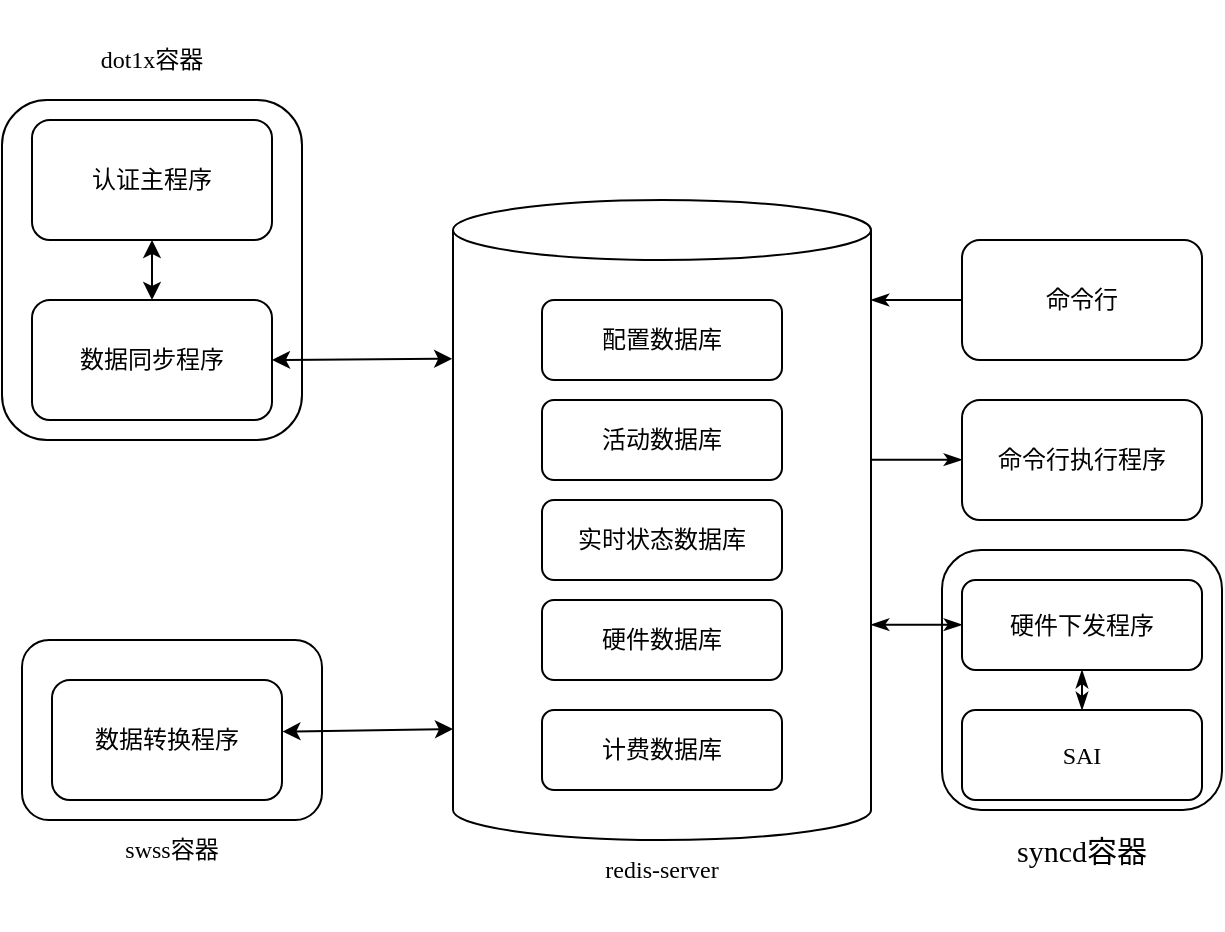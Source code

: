 <mxfile version="22.0.4" type="github">
  <diagram name="第 1 页" id="kQxH4o4MYv3QeV6YHNyG">
    <mxGraphModel dx="1022" dy="686" grid="1" gridSize="10" guides="1" tooltips="1" connect="1" arrows="1" fold="1" page="1" pageScale="1" pageWidth="827" pageHeight="1169" math="0" shadow="0">
      <root>
        <mxCell id="0" />
        <mxCell id="1" parent="0" />
        <mxCell id="e3XO2X61PwdJuCGAqBvr-11" value="&lt;font style=&quot;font-size: 12px;&quot;&gt;redis-server&lt;/font&gt;" style="rounded=0;whiteSpace=wrap;html=1;strokeColor=none;fontFamily=宋体;" parent="1" vertex="1">
          <mxGeometry x="370" y="635" width="120" height="60" as="geometry" />
        </mxCell>
        <mxCell id="D8499A-pIcaz8jb8ckPU-46" value="&lt;font style=&quot;font-size: 15px;&quot;&gt;syncd容器&lt;/font&gt;" style="rounded=0;whiteSpace=wrap;html=1;strokeColor=none;fontFamily=宋体;" parent="1" vertex="1">
          <mxGeometry x="580" y="625" width="120" height="60" as="geometry" />
        </mxCell>
        <mxCell id="D8499A-pIcaz8jb8ckPU-44" value="&lt;font style=&quot;font-size: 12px;&quot;&gt;dot1x容器&lt;/font&gt;" style="rounded=0;whiteSpace=wrap;html=1;strokeColor=none;fontFamily=宋体;" parent="1" vertex="1">
          <mxGeometry x="115" y="230" width="120" height="60" as="geometry" />
        </mxCell>
        <mxCell id="D8499A-pIcaz8jb8ckPU-47" value="&lt;font style=&quot;font-size: 12px;&quot;&gt;swss容器&lt;/font&gt;" style="rounded=0;whiteSpace=wrap;html=1;strokeColor=none;fontFamily=宋体;" parent="1" vertex="1">
          <mxGeometry x="125" y="625" width="120" height="60" as="geometry" />
        </mxCell>
        <mxCell id="D8499A-pIcaz8jb8ckPU-21" value="" style="rounded=1;whiteSpace=wrap;html=1;fontFamily=宋体;" parent="1" vertex="1">
          <mxGeometry x="110" y="550" width="150" height="90" as="geometry" />
        </mxCell>
        <mxCell id="D8499A-pIcaz8jb8ckPU-1" value="" style="shape=cylinder3;whiteSpace=wrap;html=1;boundedLbl=1;backgroundOutline=1;size=15;fontFamily=宋体;" parent="1" vertex="1">
          <mxGeometry x="325.5" y="330" width="209" height="320" as="geometry" />
        </mxCell>
        <mxCell id="D8499A-pIcaz8jb8ckPU-22" value="&lt;font style=&quot;font-size: 12px;&quot;&gt;数据转换程序&lt;/font&gt;" style="rounded=1;whiteSpace=wrap;html=1;fontFamily=宋体;" parent="1" vertex="1">
          <mxGeometry x="125" y="570" width="115" height="60" as="geometry" />
        </mxCell>
        <mxCell id="D8499A-pIcaz8jb8ckPU-23" value="配置数据库" style="rounded=1;whiteSpace=wrap;html=1;fontFamily=宋体;" parent="1" vertex="1">
          <mxGeometry x="370" y="380" width="120" height="40" as="geometry" />
        </mxCell>
        <mxCell id="D8499A-pIcaz8jb8ckPU-24" value="&lt;font style=&quot;font-size: 12px;&quot;&gt;命令行&lt;/font&gt;" style="rounded=1;whiteSpace=wrap;html=1;fontFamily=宋体;" parent="1" vertex="1">
          <mxGeometry x="580" y="350" width="120" height="60" as="geometry" />
        </mxCell>
        <mxCell id="D8499A-pIcaz8jb8ckPU-26" value="&lt;font style=&quot;font-size: 12px;&quot;&gt;命令行执行程序&lt;/font&gt;" style="rounded=1;whiteSpace=wrap;html=1;fontFamily=宋体;" parent="1" vertex="1">
          <mxGeometry x="580" y="430" width="120" height="60" as="geometry" />
        </mxCell>
        <mxCell id="D8499A-pIcaz8jb8ckPU-27" value="" style="rounded=1;whiteSpace=wrap;html=1;fontFamily=宋体;" parent="1" vertex="1">
          <mxGeometry x="570" y="505" width="140" height="130" as="geometry" />
        </mxCell>
        <mxCell id="D8499A-pIcaz8jb8ckPU-28" value="&lt;font style=&quot;font-size: 12px;&quot;&gt;硬件下发程序&lt;/font&gt;" style="rounded=1;whiteSpace=wrap;html=1;fontFamily=宋体;" parent="1" vertex="1">
          <mxGeometry x="580" y="520" width="120" height="45" as="geometry" />
        </mxCell>
        <mxCell id="D8499A-pIcaz8jb8ckPU-29" value="&lt;font style=&quot;font-size: 12px;&quot;&gt;SAI&lt;/font&gt;" style="rounded=1;whiteSpace=wrap;html=1;fontFamily=宋体;" parent="1" vertex="1">
          <mxGeometry x="580" y="585" width="120" height="45" as="geometry" />
        </mxCell>
        <mxCell id="D8499A-pIcaz8jb8ckPU-31" value="" style="rounded=1;whiteSpace=wrap;html=1;fontFamily=宋体;" parent="1" vertex="1">
          <mxGeometry x="100" y="280" width="150" height="170" as="geometry" />
        </mxCell>
        <mxCell id="D8499A-pIcaz8jb8ckPU-32" value="&lt;font style=&quot;font-size: 12px;&quot;&gt;认证主程序&lt;/font&gt;" style="rounded=1;whiteSpace=wrap;html=1;fontFamily=宋体;" parent="1" vertex="1">
          <mxGeometry x="115" y="290" width="120" height="60" as="geometry" />
        </mxCell>
        <mxCell id="D8499A-pIcaz8jb8ckPU-33" value="&lt;font style=&quot;font-size: 12px;&quot;&gt;数据同步程序&lt;/font&gt;" style="rounded=1;whiteSpace=wrap;html=1;fontFamily=宋体;" parent="1" vertex="1">
          <mxGeometry x="115" y="380" width="120" height="60" as="geometry" />
        </mxCell>
        <mxCell id="D8499A-pIcaz8jb8ckPU-35" value="" style="endArrow=classic;startArrow=classic;html=1;rounded=0;exitX=0.5;exitY=0;exitDx=0;exitDy=0;entryX=0.5;entryY=1;entryDx=0;entryDy=0;fontFamily=宋体;" parent="1" source="D8499A-pIcaz8jb8ckPU-33" target="D8499A-pIcaz8jb8ckPU-32" edge="1">
          <mxGeometry width="50" height="50" relative="1" as="geometry">
            <mxPoint x="300" y="400" as="sourcePoint" />
            <mxPoint x="350" y="350" as="targetPoint" />
          </mxGeometry>
        </mxCell>
        <mxCell id="D8499A-pIcaz8jb8ckPU-36" value="" style="endArrow=classic;startArrow=classic;html=1;rounded=0;exitX=1;exitY=0.5;exitDx=0;exitDy=0;entryX=-0.002;entryY=0.248;entryDx=0;entryDy=0;entryPerimeter=0;fontFamily=宋体;" parent="1" source="D8499A-pIcaz8jb8ckPU-33" target="D8499A-pIcaz8jb8ckPU-1" edge="1">
          <mxGeometry width="50" height="50" relative="1" as="geometry">
            <mxPoint x="290" y="410" as="sourcePoint" />
            <mxPoint x="320" y="410" as="targetPoint" />
          </mxGeometry>
        </mxCell>
        <mxCell id="D8499A-pIcaz8jb8ckPU-37" value="" style="endArrow=classicThin;startArrow=none;html=1;rounded=0;exitX=0;exitY=0.5;exitDx=0;exitDy=0;endFill=1;startFill=0;fontFamily=宋体;" parent="1" source="D8499A-pIcaz8jb8ckPU-24" edge="1">
          <mxGeometry width="50" height="50" relative="1" as="geometry">
            <mxPoint x="304.5" y="570" as="sourcePoint" />
            <mxPoint x="534.5" y="380" as="targetPoint" />
          </mxGeometry>
        </mxCell>
        <mxCell id="D8499A-pIcaz8jb8ckPU-41" value="" style="endArrow=classicThin;html=1;rounded=0;exitX=0.5;exitY=1;exitDx=0;exitDy=0;entryX=0.5;entryY=0;entryDx=0;entryDy=0;startArrow=classicThin;startFill=1;endFill=1;fontFamily=宋体;" parent="1" source="D8499A-pIcaz8jb8ckPU-28" target="D8499A-pIcaz8jb8ckPU-29" edge="1">
          <mxGeometry width="50" height="50" relative="1" as="geometry">
            <mxPoint x="465" y="585" as="sourcePoint" />
            <mxPoint x="515" y="535" as="targetPoint" />
          </mxGeometry>
        </mxCell>
        <mxCell id="e3XO2X61PwdJuCGAqBvr-5" value="活动数据库" style="rounded=1;whiteSpace=wrap;html=1;fontFamily=宋体;" parent="1" vertex="1">
          <mxGeometry x="370" y="430" width="120" height="40" as="geometry" />
        </mxCell>
        <mxCell id="e3XO2X61PwdJuCGAqBvr-6" value="计费数据库" style="rounded=1;whiteSpace=wrap;html=1;fontFamily=宋体;" parent="1" vertex="1">
          <mxGeometry x="370" y="585" width="120" height="40" as="geometry" />
        </mxCell>
        <mxCell id="e3XO2X61PwdJuCGAqBvr-7" value="硬件数据库" style="rounded=1;whiteSpace=wrap;html=1;fontFamily=宋体;" parent="1" vertex="1">
          <mxGeometry x="370" y="530" width="120" height="40" as="geometry" />
        </mxCell>
        <mxCell id="e3XO2X61PwdJuCGAqBvr-8" value="实时状态数据库" style="rounded=1;whiteSpace=wrap;html=1;fontFamily=宋体;" parent="1" vertex="1">
          <mxGeometry x="370" y="480" width="120" height="40" as="geometry" />
        </mxCell>
        <mxCell id="e3XO2X61PwdJuCGAqBvr-9" value="" style="endArrow=classic;startArrow=classic;html=1;rounded=0;exitX=1.002;exitY=0.43;exitDx=0;exitDy=0;entryX=-0.002;entryY=0.248;entryDx=0;entryDy=0;entryPerimeter=0;exitPerimeter=0;fontFamily=宋体;" parent="1" source="D8499A-pIcaz8jb8ckPU-22" edge="1">
          <mxGeometry width="50" height="50" relative="1" as="geometry">
            <mxPoint x="235.5" y="595.5" as="sourcePoint" />
            <mxPoint x="325.5" y="594.5" as="targetPoint" />
          </mxGeometry>
        </mxCell>
        <mxCell id="e3XO2X61PwdJuCGAqBvr-12" value="" style="endArrow=none;startArrow=classicThin;html=1;rounded=0;exitX=0;exitY=0.5;exitDx=0;exitDy=0;endFill=0;startFill=1;fontFamily=宋体;" parent="1" edge="1">
          <mxGeometry width="50" height="50" relative="1" as="geometry">
            <mxPoint x="580" y="459.86" as="sourcePoint" />
            <mxPoint x="534.5" y="459.86" as="targetPoint" />
          </mxGeometry>
        </mxCell>
        <mxCell id="e3XO2X61PwdJuCGAqBvr-13" value="" style="endArrow=classicThin;startArrow=classicThin;html=1;rounded=0;exitX=0;exitY=0.5;exitDx=0;exitDy=0;endFill=1;startFill=1;fontFamily=宋体;" parent="1" edge="1">
          <mxGeometry width="50" height="50" relative="1" as="geometry">
            <mxPoint x="580" y="542.36" as="sourcePoint" />
            <mxPoint x="534.5" y="542.36" as="targetPoint" />
          </mxGeometry>
        </mxCell>
      </root>
    </mxGraphModel>
  </diagram>
</mxfile>
